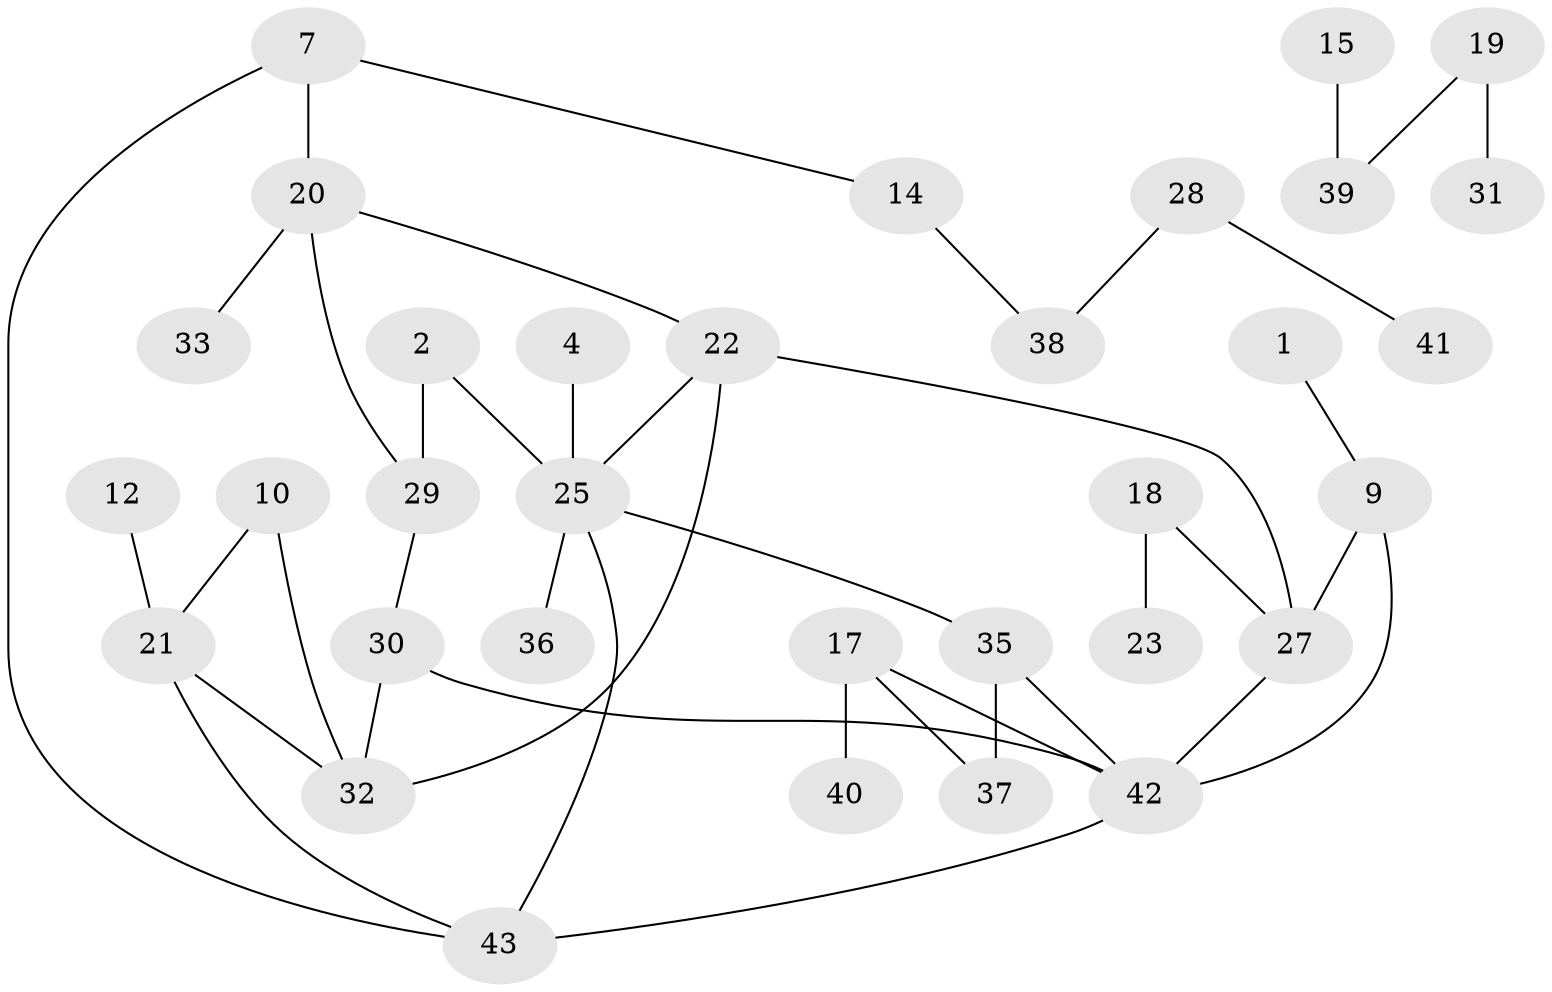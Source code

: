 // original degree distribution, {2: 0.32857142857142857, 1: 0.22857142857142856, 4: 0.07142857142857142, 5: 0.05714285714285714, 0: 0.14285714285714285, 3: 0.15714285714285714, 7: 0.014285714285714285}
// Generated by graph-tools (version 1.1) at 2025/35/03/04/25 23:35:51]
// undirected, 33 vertices, 41 edges
graph export_dot {
  node [color=gray90,style=filled];
  1;
  2;
  4;
  7;
  9;
  10;
  12;
  14;
  15;
  17;
  18;
  19;
  20;
  21;
  22;
  23;
  25;
  27;
  28;
  29;
  30;
  31;
  32;
  33;
  35;
  36;
  37;
  38;
  39;
  40;
  41;
  42;
  43;
  1 -- 9 [weight=1.0];
  2 -- 25 [weight=1.0];
  2 -- 29 [weight=1.0];
  4 -- 25 [weight=1.0];
  7 -- 14 [weight=1.0];
  7 -- 20 [weight=1.0];
  7 -- 43 [weight=1.0];
  9 -- 27 [weight=1.0];
  9 -- 42 [weight=1.0];
  10 -- 21 [weight=1.0];
  10 -- 32 [weight=1.0];
  12 -- 21 [weight=1.0];
  14 -- 38 [weight=1.0];
  15 -- 39 [weight=1.0];
  17 -- 37 [weight=1.0];
  17 -- 40 [weight=1.0];
  17 -- 42 [weight=1.0];
  18 -- 23 [weight=1.0];
  18 -- 27 [weight=1.0];
  19 -- 31 [weight=1.0];
  19 -- 39 [weight=1.0];
  20 -- 22 [weight=1.0];
  20 -- 29 [weight=1.0];
  20 -- 33 [weight=1.0];
  21 -- 32 [weight=1.0];
  21 -- 43 [weight=2.0];
  22 -- 25 [weight=1.0];
  22 -- 27 [weight=1.0];
  22 -- 32 [weight=1.0];
  25 -- 35 [weight=1.0];
  25 -- 36 [weight=1.0];
  25 -- 43 [weight=2.0];
  27 -- 42 [weight=1.0];
  28 -- 38 [weight=1.0];
  28 -- 41 [weight=1.0];
  29 -- 30 [weight=1.0];
  30 -- 32 [weight=1.0];
  30 -- 42 [weight=1.0];
  35 -- 37 [weight=1.0];
  35 -- 42 [weight=1.0];
  42 -- 43 [weight=1.0];
}

